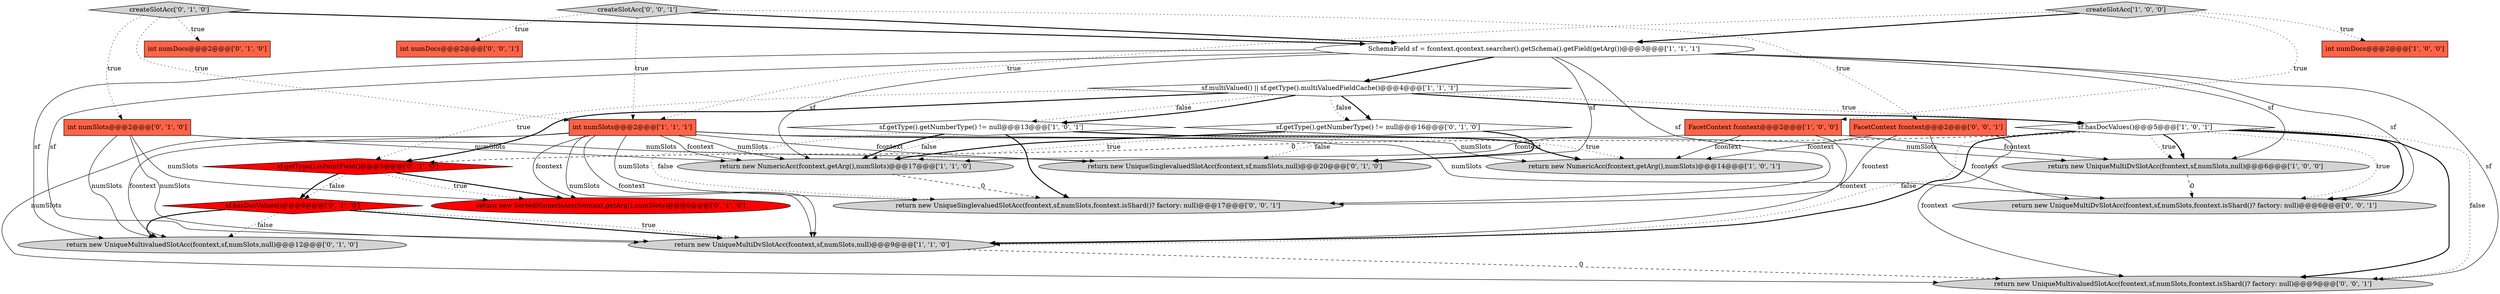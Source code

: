 digraph {
25 [style = filled, label = "createSlotAcc['0', '0', '1']", fillcolor = lightgray, shape = diamond image = "AAA0AAABBB3BBB"];
6 [style = filled, label = "SchemaField sf = fcontext.qcontext.searcher().getSchema().getField(getArg())@@@3@@@['1', '1', '1']", fillcolor = white, shape = ellipse image = "AAA0AAABBB1BBB"];
16 [style = filled, label = "createSlotAcc['0', '1', '0']", fillcolor = lightgray, shape = diamond image = "AAA0AAABBB2BBB"];
4 [style = filled, label = "int numDocs@@@2@@@['1', '0', '0']", fillcolor = tomato, shape = box image = "AAA0AAABBB1BBB"];
5 [style = filled, label = "sf.hasDocValues()@@@5@@@['1', '0', '1']", fillcolor = white, shape = diamond image = "AAA0AAABBB1BBB"];
21 [style = filled, label = "int numDocs@@@2@@@['0', '0', '1']", fillcolor = tomato, shape = box image = "AAA0AAABBB3BBB"];
9 [style = filled, label = "createSlotAcc['1', '0', '0']", fillcolor = lightgray, shape = diamond image = "AAA0AAABBB1BBB"];
7 [style = filled, label = "return new UniqueMultiDvSlotAcc(fcontext,sf,numSlots,null)@@@6@@@['1', '0', '0']", fillcolor = lightgray, shape = ellipse image = "AAA0AAABBB1BBB"];
15 [style = filled, label = "sf.hasDocValues()@@@8@@@['0', '1', '0']", fillcolor = red, shape = diamond image = "AAA1AAABBB2BBB"];
2 [style = filled, label = "return new NumericAcc(fcontext,getArg(),numSlots)@@@17@@@['1', '1', '0']", fillcolor = lightgray, shape = ellipse image = "AAA0AAABBB1BBB"];
26 [style = filled, label = "return new UniqueMultiDvSlotAcc(fcontext,sf,numSlots,fcontext.isShard()? factory: null)@@@6@@@['0', '0', '1']", fillcolor = lightgray, shape = ellipse image = "AAA0AAABBB3BBB"];
17 [style = filled, label = "int numSlots@@@2@@@['0', '1', '0']", fillcolor = tomato, shape = box image = "AAA0AAABBB2BBB"];
11 [style = filled, label = "return new NumericAcc(fcontext,getArg(),numSlots)@@@14@@@['1', '0', '1']", fillcolor = lightgray, shape = ellipse image = "AAA0AAABBB1BBB"];
10 [style = filled, label = "int numSlots@@@2@@@['1', '1', '1']", fillcolor = tomato, shape = box image = "AAA0AAABBB1BBB"];
14 [style = filled, label = "sf.getType().getNumberType() != null@@@16@@@['0', '1', '0']", fillcolor = white, shape = diamond image = "AAA0AAABBB2BBB"];
18 [style = filled, label = "return new UniqueSinglevaluedSlotAcc(fcontext,sf,numSlots,null)@@@20@@@['0', '1', '0']", fillcolor = lightgray, shape = ellipse image = "AAA0AAABBB2BBB"];
19 [style = filled, label = "int numDocs@@@2@@@['0', '1', '0']", fillcolor = tomato, shape = box image = "AAA0AAABBB2BBB"];
3 [style = filled, label = "FacetContext fcontext@@@2@@@['1', '0', '0']", fillcolor = tomato, shape = box image = "AAA0AAABBB1BBB"];
0 [style = filled, label = "sf.multiValued() || sf.getType().multiValuedFieldCache()@@@4@@@['1', '1', '1']", fillcolor = white, shape = diamond image = "AAA0AAABBB1BBB"];
12 [style = filled, label = "sf.getType().isPointField()@@@5@@@['0', '1', '0']", fillcolor = red, shape = diamond image = "AAA1AAABBB2BBB"];
1 [style = filled, label = "return new UniqueMultiDvSlotAcc(fcontext,sf,numSlots,null)@@@9@@@['1', '1', '0']", fillcolor = lightgray, shape = ellipse image = "AAA0AAABBB1BBB"];
23 [style = filled, label = "return new UniqueSinglevaluedSlotAcc(fcontext,sf,numSlots,fcontext.isShard()? factory: null)@@@17@@@['0', '0', '1']", fillcolor = lightgray, shape = ellipse image = "AAA0AAABBB3BBB"];
13 [style = filled, label = "return new SortedNumericAcc(fcontext,getArg(),numSlots)@@@6@@@['0', '1', '0']", fillcolor = red, shape = ellipse image = "AAA1AAABBB2BBB"];
20 [style = filled, label = "return new UniqueMultivaluedSlotAcc(fcontext,sf,numSlots,null)@@@12@@@['0', '1', '0']", fillcolor = lightgray, shape = ellipse image = "AAA0AAABBB2BBB"];
8 [style = filled, label = "sf.getType().getNumberType() != null@@@13@@@['1', '0', '1']", fillcolor = white, shape = diamond image = "AAA0AAABBB1BBB"];
24 [style = filled, label = "FacetContext fcontext@@@2@@@['0', '0', '1']", fillcolor = tomato, shape = box image = "AAA0AAABBB3BBB"];
22 [style = filled, label = "return new UniqueMultivaluedSlotAcc(fcontext,sf,numSlots,fcontext.isShard()? factory: null)@@@9@@@['0', '0', '1']", fillcolor = lightgray, shape = ellipse image = "AAA0AAABBB3BBB"];
2->23 [style = dashed, label="0"];
10->26 [style = solid, label="numSlots"];
6->1 [style = solid, label="sf"];
3->1 [style = solid, label="fcontext"];
10->20 [style = solid, label="fcontext"];
0->12 [style = dotted, label="true"];
10->2 [style = solid, label="numSlots"];
14->2 [style = dotted, label="true"];
16->19 [style = dotted, label="true"];
5->12 [style = dashed, label="0"];
0->5 [style = dotted, label="true"];
5->22 [style = dotted, label="false"];
8->23 [style = bold, label=""];
0->8 [style = dotted, label="false"];
6->18 [style = solid, label="sf"];
8->23 [style = dotted, label="false"];
24->23 [style = solid, label="fcontext"];
3->2 [style = solid, label="fcontext"];
17->13 [style = solid, label="numSlots"];
0->12 [style = bold, label=""];
16->6 [style = bold, label=""];
12->15 [style = dotted, label="false"];
12->15 [style = bold, label=""];
16->17 [style = dotted, label="true"];
24->22 [style = solid, label="fcontext"];
5->26 [style = bold, label=""];
6->2 [style = solid, label="sf"];
25->24 [style = dotted, label="true"];
14->18 [style = dotted, label="false"];
6->23 [style = solid, label="sf"];
6->0 [style = bold, label=""];
10->1 [style = solid, label="numSlots"];
10->11 [style = solid, label="numSlots"];
10->18 [style = solid, label="fcontext"];
25->6 [style = bold, label=""];
5->1 [style = dotted, label="false"];
16->10 [style = dotted, label="true"];
8->2 [style = dotted, label="false"];
1->22 [style = dashed, label="0"];
9->6 [style = bold, label=""];
10->22 [style = solid, label="numSlots"];
10->7 [style = solid, label="numSlots"];
5->1 [style = bold, label=""];
6->7 [style = solid, label="sf"];
12->13 [style = bold, label=""];
17->2 [style = solid, label="numSlots"];
0->14 [style = bold, label=""];
12->13 [style = dotted, label="true"];
10->1 [style = solid, label="fcontext"];
24->11 [style = solid, label="fcontext"];
8->2 [style = bold, label=""];
10->13 [style = solid, label="fcontext"];
15->1 [style = bold, label=""];
5->7 [style = dotted, label="true"];
15->20 [style = bold, label=""];
3->11 [style = solid, label="fcontext"];
6->26 [style = solid, label="sf"];
15->1 [style = dotted, label="true"];
3->7 [style = solid, label="fcontext"];
0->8 [style = bold, label=""];
0->14 [style = dotted, label="false"];
10->2 [style = solid, label="fcontext"];
8->11 [style = dotted, label="true"];
17->1 [style = solid, label="numSlots"];
5->7 [style = bold, label=""];
14->18 [style = bold, label=""];
9->4 [style = dotted, label="true"];
10->23 [style = solid, label="numSlots"];
14->2 [style = bold, label=""];
17->18 [style = solid, label="numSlots"];
15->20 [style = dotted, label="false"];
9->3 [style = dotted, label="true"];
5->26 [style = dotted, label="true"];
25->10 [style = dotted, label="true"];
24->26 [style = solid, label="fcontext"];
7->26 [style = dashed, label="0"];
9->10 [style = dotted, label="true"];
8->11 [style = bold, label=""];
5->22 [style = bold, label=""];
6->20 [style = solid, label="sf"];
6->22 [style = solid, label="sf"];
25->21 [style = dotted, label="true"];
0->5 [style = bold, label=""];
17->20 [style = solid, label="numSlots"];
}
